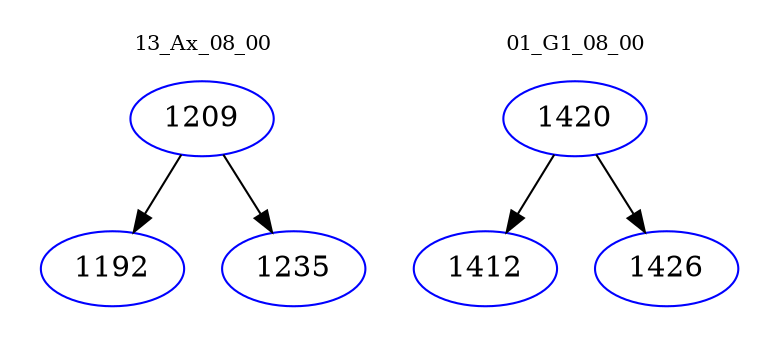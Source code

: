 digraph{
subgraph cluster_0 {
color = white
label = "13_Ax_08_00";
fontsize=10;
T0_1209 [label="1209", color="blue"]
T0_1209 -> T0_1192 [color="black"]
T0_1192 [label="1192", color="blue"]
T0_1209 -> T0_1235 [color="black"]
T0_1235 [label="1235", color="blue"]
}
subgraph cluster_1 {
color = white
label = "01_G1_08_00";
fontsize=10;
T1_1420 [label="1420", color="blue"]
T1_1420 -> T1_1412 [color="black"]
T1_1412 [label="1412", color="blue"]
T1_1420 -> T1_1426 [color="black"]
T1_1426 [label="1426", color="blue"]
}
}
